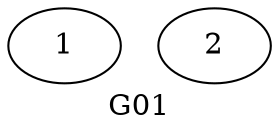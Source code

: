 graph tl1 {
 1;
 2;
 label="G01"
}

digraph tl1b {
 node [ style = filled];
 11;
 22;
label="G01: TL-decomp"
}

digraph tl1c {
 node [style = filled, shape = "record"];
 11 [label = "|1"]
 22 [label = "|2"]
}

graph tl2 {
 1 -- 2;
 label="G02"
}

digraph tl2b {
 {
  node [style = filled];
  11; 22;
  }
  12; 21;
 11 -> 12;
 22 -> 21;
label="G02: TL-decomp"
}

digraph tl2c {
 node [shape = "record"];
 {
  node [style = filled];
  11 [label = "|12"];
  22 [label = "|12"]
  }

 12 [label = "1|2"];
 21 [label = "2|1"];
 11 -> 12;
 22 -> 21;
label="G02: TL Sigma/Alpha"
}

graph tl3 {
 1 -- {2; 3};
 label="G03"
}

digraph tl3b {
 { node [style = filled]; 11; 22; 33; }
 12; 21; 13; 31;
 22 -> 21;
 11 -> 12;
 31 -> 12;
 33 -> 31;
 11 -> 13;
 21 -> 13;
 label="G03: TL-decomp"
}


digraph tl3b {
 node [shape="record"]
 { node [style = filled];
  11 [label="|123"];
  22 [label="|123"];
  33 [label="|123"];
 }
 12 [label="1|2"];
 21 [label="2|13"];
 13 [label="1|3"];
 31 [label="3|12"];
 22 -> 21;
 11 -> 12;
 31 -> 12;
 33 -> 31;
 11 -> 13;
 21 -> 13;
 label="G03: TL Sigma/Alpha"
}

graph tl4 {
 1 -- {2; 3; 4};
 label="G04"
}

digraph tl4b {
 // graph [ordering = "in"];
 { node [style = filled]; 11; 22; 33; 44}
 21; 13; 31; 14; 41; 12;

 12 -> 11 [dir = back]
 13 -> 11 [dir = back]

 
 33 -> 31;
 // 11 -> 13;
 21 -> 13;
 41 -> 13;

 22 -> 21;
 // 11 -> 12;
 31 -> 12;
 41 -> 12;


 44 -> 41;
 // 11 -> 14;
 14 -> 11 [dir = back]
 21 -> 14;
 31 -> 14;
 // {12; 13; 14} -> 11 [style = invis];
 
 label="G04: TL-decomp"
}


digraph tl4c {
 node [shape = "record"];
 { node [style = filled];
  11 [label = "|1234"];
  22 [label = "|1234"];
  33 [label = "|1234"];
  44 [label = "|1234"];
 }
 12 [label = "1|2"];
 21 [label = "2|134"];
 13 [label = "1|3"];
 31 [label = "3|124"];
 14 [label = "1|4"];
 41 [label = "4|123"]
 22 -> 21;
 // 11 -> 12;
 12 -> 11 [dir = back]
 31 -> 12;
 41 -> 12;
 33 -> 31;
 // 11 -> 13;
 13 -> 11 [dir = back]
 21 -> 13;
 41 -> 13;
 44 -> 41;
 // 11 -> 14;
 14 -> 11 [dir = back]
 21 -> 14;
 31 -> 14;
 // {12; 13; 14} -> 11 [style = invis];
 
 label="G04: TL Sigma/Alpha"
}

graph tl05 {
 1 -- 2 -- 3 -- 4;
 label="G05";
}

digraph tl05b {
 { node [style = filled];
  11;
  subgraph {
   rank = "same";
   22; 33; 
  }
  44;
 }
 12; 21; 23; 32; 34; 43;
 22 -> 21; 32 -> 21;
 11 -> 12;
 33 -> 32; 43 -> 32;
 22 -> 23; 12 -> 23;
 44 -> 43;
 33 -> 34; 23 -> 34;
 label="G05: TL decomp"
}

digraph tl05c {
 node [shape = record]
 { node [style = filled];
  11 [label = "|1234"];
  subgraph {
   rank = "same";
   22 [label = "|1234"];
   33 [label = "|1234"];
  }
  44 [label = "|1234"];
  }
  12 [label = "1|234"];
  21 [label = "2|1"];
  23 [label = "2|34"];
  32 [label = "3|12"];
  34 [label = "3|4"];
  43 [label = "4|123"];
 22 -> 21; 32 -> 21;
 11 -> 12;
 33 -> 32; 43 -> 32;
 22 -> 23; 12 -> 23;
 44 -> 43;
 33 -> 34; 23 -> 34;
 label="G05: TL decomp"
}


